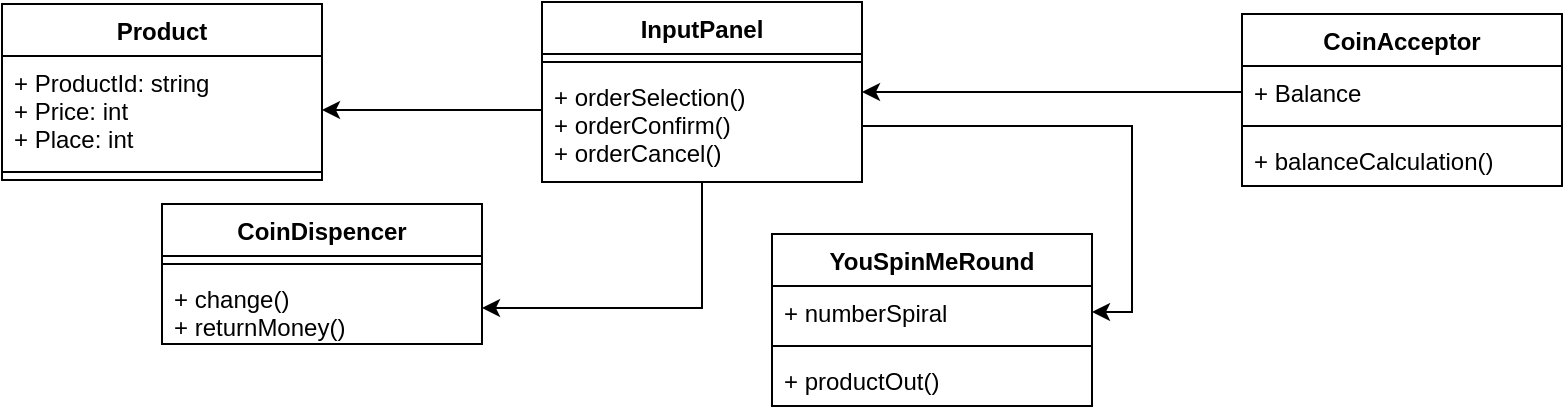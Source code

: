 <mxfile version="13.10.2" type="github">
  <diagram id="C5RBs43oDa-KdzZeNtuy" name="Page-1">
    <mxGraphModel dx="1171" dy="668" grid="1" gridSize="10" guides="1" tooltips="1" connect="1" arrows="1" fold="1" page="1" pageScale="1" pageWidth="1169" pageHeight="827" math="0" shadow="0">
      <root>
        <mxCell id="WIyWlLk6GJQsqaUBKTNV-0" />
        <mxCell id="WIyWlLk6GJQsqaUBKTNV-1" parent="WIyWlLk6GJQsqaUBKTNV-0" />
        <mxCell id="UWPIel1p9HqbVAjLbURP-1" value="Product" style="swimlane;fontStyle=1;align=center;verticalAlign=top;childLayout=stackLayout;horizontal=1;startSize=26;horizontalStack=0;resizeParent=1;resizeParentMax=0;resizeLast=0;collapsible=1;marginBottom=0;shadow=0;" parent="WIyWlLk6GJQsqaUBKTNV-1" vertex="1">
          <mxGeometry x="200" y="75" width="160" height="88" as="geometry" />
        </mxCell>
        <mxCell id="UWPIel1p9HqbVAjLbURP-2" value="+ ProductId: string&#xa;+ Price: int&#xa;+ Place: int" style="text;strokeColor=none;fillColor=none;align=left;verticalAlign=top;spacingLeft=4;spacingRight=4;overflow=hidden;rotatable=0;points=[[0,0.5],[1,0.5]];portConstraint=eastwest;shadow=0;" parent="UWPIel1p9HqbVAjLbURP-1" vertex="1">
          <mxGeometry y="26" width="160" height="54" as="geometry" />
        </mxCell>
        <mxCell id="UWPIel1p9HqbVAjLbURP-3" value="" style="line;strokeWidth=1;fillColor=none;align=left;verticalAlign=middle;spacingTop=-1;spacingLeft=3;spacingRight=3;rotatable=0;labelPosition=right;points=[];portConstraint=eastwest;shadow=0;" parent="UWPIel1p9HqbVAjLbURP-1" vertex="1">
          <mxGeometry y="80" width="160" height="8" as="geometry" />
        </mxCell>
        <mxCell id="U9U5wnXNrU52PFbd3Pyl-5" style="edgeStyle=orthogonalEdgeStyle;rounded=0;orthogonalLoop=1;jettySize=auto;html=1;entryX=1;entryY=0.5;entryDx=0;entryDy=0;" parent="WIyWlLk6GJQsqaUBKTNV-1" source="UWPIel1p9HqbVAjLbURP-21" target="UWPIel1p9HqbVAjLbURP-71" edge="1">
          <mxGeometry relative="1" as="geometry" />
        </mxCell>
        <mxCell id="UWPIel1p9HqbVAjLbURP-21" value="InputPanel" style="swimlane;fontStyle=1;align=center;verticalAlign=top;childLayout=stackLayout;horizontal=1;startSize=26;horizontalStack=0;resizeParent=1;resizeParentMax=0;resizeLast=0;collapsible=1;marginBottom=0;shadow=0;" parent="WIyWlLk6GJQsqaUBKTNV-1" vertex="1">
          <mxGeometry x="470" y="74" width="160" height="90" as="geometry" />
        </mxCell>
        <mxCell id="UWPIel1p9HqbVAjLbURP-23" value="" style="line;strokeWidth=1;fillColor=none;align=left;verticalAlign=middle;spacingTop=-1;spacingLeft=3;spacingRight=3;rotatable=0;labelPosition=right;points=[];portConstraint=eastwest;shadow=0;" parent="UWPIel1p9HqbVAjLbURP-21" vertex="1">
          <mxGeometry y="26" width="160" height="8" as="geometry" />
        </mxCell>
        <mxCell id="UWPIel1p9HqbVAjLbURP-24" value="+ orderSelection()&#xa;+ orderConfirm()&#xa;+ orderCancel()" style="text;strokeColor=none;fillColor=none;align=left;verticalAlign=top;spacingLeft=4;spacingRight=4;overflow=hidden;rotatable=0;points=[[0,0.5],[1,0.5]];portConstraint=eastwest;shadow=0;" parent="UWPIel1p9HqbVAjLbURP-21" vertex="1">
          <mxGeometry y="34" width="160" height="56" as="geometry" />
        </mxCell>
        <mxCell id="UWPIel1p9HqbVAjLbURP-25" value="CoinAcceptor" style="swimlane;fontStyle=1;align=center;verticalAlign=top;childLayout=stackLayout;horizontal=1;startSize=26;horizontalStack=0;resizeParent=1;resizeParentMax=0;resizeLast=0;collapsible=1;marginBottom=0;shadow=0;" parent="WIyWlLk6GJQsqaUBKTNV-1" vertex="1">
          <mxGeometry x="820" y="80" width="160" height="86" as="geometry" />
        </mxCell>
        <mxCell id="UWPIel1p9HqbVAjLbURP-26" value="+ Balance" style="text;strokeColor=none;fillColor=none;align=left;verticalAlign=top;spacingLeft=4;spacingRight=4;overflow=hidden;rotatable=0;points=[[0,0.5],[1,0.5]];portConstraint=eastwest;shadow=0;" parent="UWPIel1p9HqbVAjLbURP-25" vertex="1">
          <mxGeometry y="26" width="160" height="26" as="geometry" />
        </mxCell>
        <mxCell id="UWPIel1p9HqbVAjLbURP-27" value="" style="line;strokeWidth=1;fillColor=none;align=left;verticalAlign=middle;spacingTop=-1;spacingLeft=3;spacingRight=3;rotatable=0;labelPosition=right;points=[];portConstraint=eastwest;shadow=0;" parent="UWPIel1p9HqbVAjLbURP-25" vertex="1">
          <mxGeometry y="52" width="160" height="8" as="geometry" />
        </mxCell>
        <mxCell id="UWPIel1p9HqbVAjLbURP-28" value="+ balanceCalculation()" style="text;strokeColor=none;fillColor=none;align=left;verticalAlign=top;spacingLeft=4;spacingRight=4;overflow=hidden;rotatable=0;points=[[0,0.5],[1,0.5]];portConstraint=eastwest;shadow=0;" parent="UWPIel1p9HqbVAjLbURP-25" vertex="1">
          <mxGeometry y="60" width="160" height="26" as="geometry" />
        </mxCell>
        <mxCell id="UWPIel1p9HqbVAjLbURP-68" value="CoinDispencer" style="swimlane;fontStyle=1;align=center;verticalAlign=top;childLayout=stackLayout;horizontal=1;startSize=26;horizontalStack=0;resizeParent=1;resizeParentMax=0;resizeLast=0;collapsible=1;marginBottom=0;shadow=0;strokeWidth=1;" parent="WIyWlLk6GJQsqaUBKTNV-1" vertex="1">
          <mxGeometry x="280" y="175" width="160" height="70" as="geometry" />
        </mxCell>
        <mxCell id="UWPIel1p9HqbVAjLbURP-70" value="" style="line;strokeWidth=1;fillColor=none;align=left;verticalAlign=middle;spacingTop=-1;spacingLeft=3;spacingRight=3;rotatable=0;labelPosition=right;points=[];portConstraint=eastwest;" parent="UWPIel1p9HqbVAjLbURP-68" vertex="1">
          <mxGeometry y="26" width="160" height="8" as="geometry" />
        </mxCell>
        <mxCell id="UWPIel1p9HqbVAjLbURP-71" value="+ change()&#xa;+ returnMoney()" style="text;strokeColor=none;fillColor=none;align=left;verticalAlign=top;spacingLeft=4;spacingRight=4;overflow=hidden;rotatable=0;points=[[0,0.5],[1,0.5]];portConstraint=eastwest;" parent="UWPIel1p9HqbVAjLbURP-68" vertex="1">
          <mxGeometry y="34" width="160" height="36" as="geometry" />
        </mxCell>
        <mxCell id="U9U5wnXNrU52PFbd3Pyl-2" style="edgeStyle=orthogonalEdgeStyle;rounded=0;orthogonalLoop=1;jettySize=auto;html=1;exitX=0;exitY=0.5;exitDx=0;exitDy=0;entryX=1;entryY=0.5;entryDx=0;entryDy=0;" parent="WIyWlLk6GJQsqaUBKTNV-1" source="UWPIel1p9HqbVAjLbURP-24" target="UWPIel1p9HqbVAjLbURP-2" edge="1">
          <mxGeometry relative="1" as="geometry">
            <Array as="points">
              <mxPoint x="470" y="128" />
            </Array>
          </mxGeometry>
        </mxCell>
        <mxCell id="U9U5wnXNrU52PFbd3Pyl-3" style="edgeStyle=orthogonalEdgeStyle;rounded=0;orthogonalLoop=1;jettySize=auto;html=1;exitX=0;exitY=0.5;exitDx=0;exitDy=0;entryX=1;entryY=0.5;entryDx=0;entryDy=0;" parent="WIyWlLk6GJQsqaUBKTNV-1" source="UWPIel1p9HqbVAjLbURP-26" target="UWPIel1p9HqbVAjLbURP-21" edge="1">
          <mxGeometry relative="1" as="geometry" />
        </mxCell>
        <mxCell id="U9U5wnXNrU52PFbd3Pyl-4" style="edgeStyle=orthogonalEdgeStyle;rounded=0;orthogonalLoop=1;jettySize=auto;html=1;exitX=1;exitY=0.5;exitDx=0;exitDy=0;entryX=1;entryY=0.5;entryDx=0;entryDy=0;" parent="WIyWlLk6GJQsqaUBKTNV-1" source="UWPIel1p9HqbVAjLbURP-24" target="U9U5wnXNrU52PFbd3Pyl-7" edge="1">
          <mxGeometry relative="1" as="geometry">
            <mxPoint x="750" y="227" as="targetPoint" />
          </mxGeometry>
        </mxCell>
        <mxCell id="U9U5wnXNrU52PFbd3Pyl-6" value="YouSpinMeRound" style="swimlane;fontStyle=1;align=center;verticalAlign=top;childLayout=stackLayout;horizontal=1;startSize=26;horizontalStack=0;resizeParent=1;resizeParentMax=0;resizeLast=0;collapsible=1;marginBottom=0;" parent="WIyWlLk6GJQsqaUBKTNV-1" vertex="1">
          <mxGeometry x="585" y="190" width="160" height="86" as="geometry" />
        </mxCell>
        <mxCell id="U9U5wnXNrU52PFbd3Pyl-7" value="+ numberSpiral" style="text;strokeColor=none;fillColor=none;align=left;verticalAlign=top;spacingLeft=4;spacingRight=4;overflow=hidden;rotatable=0;points=[[0,0.5],[1,0.5]];portConstraint=eastwest;" parent="U9U5wnXNrU52PFbd3Pyl-6" vertex="1">
          <mxGeometry y="26" width="160" height="26" as="geometry" />
        </mxCell>
        <mxCell id="U9U5wnXNrU52PFbd3Pyl-8" value="" style="line;strokeWidth=1;fillColor=none;align=left;verticalAlign=middle;spacingTop=-1;spacingLeft=3;spacingRight=3;rotatable=0;labelPosition=right;points=[];portConstraint=eastwest;" parent="U9U5wnXNrU52PFbd3Pyl-6" vertex="1">
          <mxGeometry y="52" width="160" height="8" as="geometry" />
        </mxCell>
        <mxCell id="U9U5wnXNrU52PFbd3Pyl-9" value="+ productOut()" style="text;strokeColor=none;fillColor=none;align=left;verticalAlign=top;spacingLeft=4;spacingRight=4;overflow=hidden;rotatable=0;points=[[0,0.5],[1,0.5]];portConstraint=eastwest;" parent="U9U5wnXNrU52PFbd3Pyl-6" vertex="1">
          <mxGeometry y="60" width="160" height="26" as="geometry" />
        </mxCell>
      </root>
    </mxGraphModel>
  </diagram>
</mxfile>

